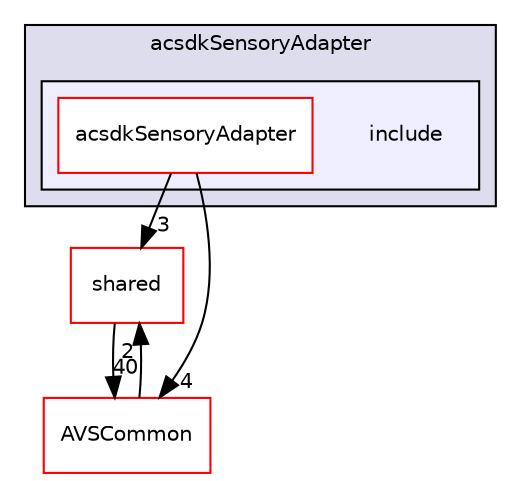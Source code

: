 digraph "/workplace/avs-device-sdk/applications/acsdkSensoryAdapter/include" {
  compound=true
  node [ fontsize="10", fontname="Helvetica"];
  edge [ labelfontsize="10", labelfontname="Helvetica"];
  subgraph clusterdir_0ebafafa6006f5ef4aa43abbb131b692 {
    graph [ bgcolor="#ddddee", pencolor="black", label="acsdkSensoryAdapter" fontname="Helvetica", fontsize="10", URL="dir_0ebafafa6006f5ef4aa43abbb131b692.html"]
  subgraph clusterdir_996c513b5c65f869edd97e6685508e04 {
    graph [ bgcolor="#eeeeff", pencolor="black", label="" URL="dir_996c513b5c65f869edd97e6685508e04.html"];
    dir_996c513b5c65f869edd97e6685508e04 [shape=plaintext label="include"];
    dir_0088c65b60c455f206c69fc279aa16fc [shape=box label="acsdkSensoryAdapter" color="red" fillcolor="white" style="filled" URL="dir_0088c65b60c455f206c69fc279aa16fc.html"];
  }
  }
  dir_9982052f7ce695d12571567315b2fafa [shape=box label="shared" fillcolor="white" style="filled" color="red" URL="dir_9982052f7ce695d12571567315b2fafa.html"];
  dir_13e65effb2bde530b17b3d5eefcd0266 [shape=box label="AVSCommon" fillcolor="white" style="filled" color="red" URL="dir_13e65effb2bde530b17b3d5eefcd0266.html"];
  dir_9982052f7ce695d12571567315b2fafa->dir_13e65effb2bde530b17b3d5eefcd0266 [headlabel="40", labeldistance=1.5 headhref="dir_000116_000017.html"];
  dir_13e65effb2bde530b17b3d5eefcd0266->dir_9982052f7ce695d12571567315b2fafa [headlabel="2", labeldistance=1.5 headhref="dir_000017_000116.html"];
  dir_0088c65b60c455f206c69fc279aa16fc->dir_9982052f7ce695d12571567315b2fafa [headlabel="3", labeldistance=1.5 headhref="dir_000123_000116.html"];
  dir_0088c65b60c455f206c69fc279aa16fc->dir_13e65effb2bde530b17b3d5eefcd0266 [headlabel="4", labeldistance=1.5 headhref="dir_000123_000017.html"];
}
